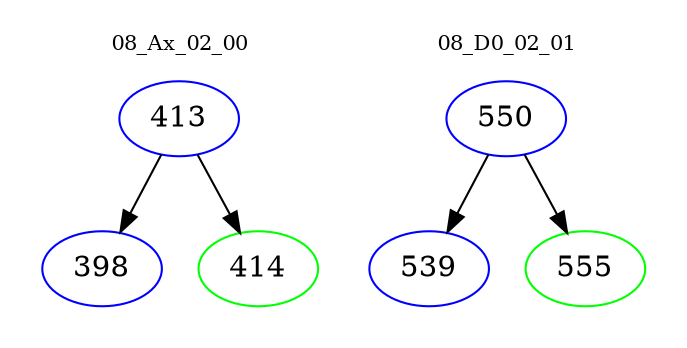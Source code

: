 digraph{
subgraph cluster_0 {
color = white
label = "08_Ax_02_00";
fontsize=10;
T0_413 [label="413", color="blue"]
T0_413 -> T0_398 [color="black"]
T0_398 [label="398", color="blue"]
T0_413 -> T0_414 [color="black"]
T0_414 [label="414", color="green"]
}
subgraph cluster_1 {
color = white
label = "08_D0_02_01";
fontsize=10;
T1_550 [label="550", color="blue"]
T1_550 -> T1_539 [color="black"]
T1_539 [label="539", color="blue"]
T1_550 -> T1_555 [color="black"]
T1_555 [label="555", color="green"]
}
}
